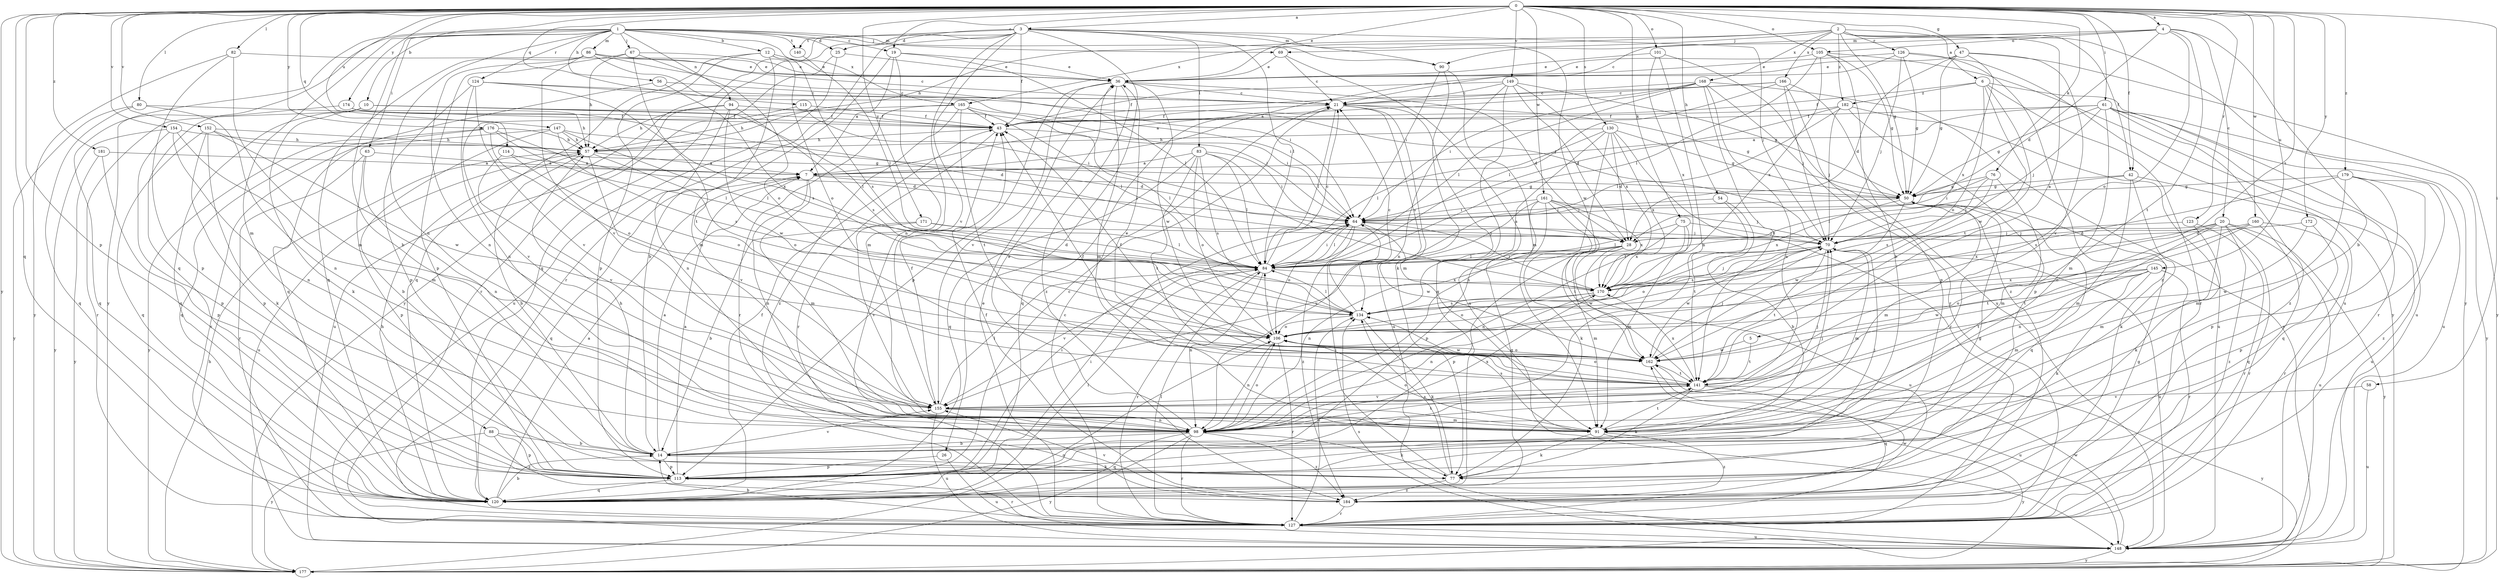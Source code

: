 strict digraph  {
0;
1;
2;
3;
4;
5;
6;
7;
10;
12;
14;
19;
20;
21;
25;
26;
28;
36;
42;
43;
47;
50;
54;
56;
57;
58;
61;
63;
64;
67;
69;
70;
75;
76;
77;
80;
82;
83;
84;
86;
88;
90;
91;
94;
98;
101;
105;
106;
113;
114;
115;
120;
123;
124;
126;
127;
130;
134;
140;
141;
145;
147;
148;
149;
152;
154;
155;
160;
161;
162;
165;
166;
168;
170;
171;
172;
174;
176;
177;
179;
181;
182;
184;
0 -> 3  [label=a];
0 -> 4  [label=a];
0 -> 10  [label=b];
0 -> 19  [label=c];
0 -> 36  [label=e];
0 -> 42  [label=f];
0 -> 47  [label=g];
0 -> 54  [label=h];
0 -> 58  [label=i];
0 -> 61  [label=i];
0 -> 75  [label=k];
0 -> 76  [label=k];
0 -> 80  [label=l];
0 -> 82  [label=l];
0 -> 101  [label=o];
0 -> 105  [label=o];
0 -> 113  [label=p];
0 -> 114  [label=q];
0 -> 115  [label=q];
0 -> 120  [label=q];
0 -> 123  [label=r];
0 -> 130  [label=s];
0 -> 134  [label=s];
0 -> 145  [label=u];
0 -> 147  [label=u];
0 -> 149  [label=v];
0 -> 152  [label=v];
0 -> 154  [label=v];
0 -> 160  [label=w];
0 -> 161  [label=w];
0 -> 171  [label=y];
0 -> 172  [label=y];
0 -> 174  [label=y];
0 -> 176  [label=y];
0 -> 177  [label=y];
0 -> 179  [label=z];
0 -> 181  [label=z];
1 -> 12  [label=b];
1 -> 14  [label=b];
1 -> 19  [label=c];
1 -> 25  [label=d];
1 -> 56  [label=h];
1 -> 63  [label=i];
1 -> 67  [label=j];
1 -> 69  [label=j];
1 -> 86  [label=m];
1 -> 88  [label=m];
1 -> 90  [label=m];
1 -> 94  [label=n];
1 -> 98  [label=n];
1 -> 120  [label=q];
1 -> 124  [label=r];
1 -> 140  [label=t];
1 -> 165  [label=x];
1 -> 177  [label=y];
2 -> 5  [label=a];
2 -> 6  [label=a];
2 -> 42  [label=f];
2 -> 50  [label=g];
2 -> 57  [label=h];
2 -> 69  [label=j];
2 -> 126  [label=r];
2 -> 165  [label=x];
2 -> 166  [label=x];
2 -> 168  [label=x];
2 -> 177  [label=y];
2 -> 182  [label=z];
3 -> 25  [label=d];
3 -> 26  [label=d];
3 -> 43  [label=f];
3 -> 70  [label=j];
3 -> 83  [label=l];
3 -> 84  [label=l];
3 -> 90  [label=m];
3 -> 98  [label=n];
3 -> 120  [label=q];
3 -> 127  [label=r];
3 -> 140  [label=t];
3 -> 155  [label=v];
3 -> 162  [label=w];
3 -> 177  [label=y];
4 -> 14  [label=b];
4 -> 20  [label=c];
4 -> 21  [label=c];
4 -> 28  [label=d];
4 -> 90  [label=m];
4 -> 105  [label=o];
4 -> 106  [label=o];
4 -> 141  [label=t];
5 -> 141  [label=t];
5 -> 162  [label=w];
6 -> 43  [label=f];
6 -> 106  [label=o];
6 -> 127  [label=r];
6 -> 141  [label=t];
6 -> 148  [label=u];
6 -> 162  [label=w];
6 -> 182  [label=z];
7 -> 50  [label=g];
7 -> 64  [label=i];
7 -> 91  [label=m];
7 -> 98  [label=n];
7 -> 120  [label=q];
10 -> 43  [label=f];
10 -> 64  [label=i];
10 -> 77  [label=k];
10 -> 84  [label=l];
10 -> 120  [label=q];
10 -> 127  [label=r];
12 -> 36  [label=e];
12 -> 91  [label=m];
12 -> 106  [label=o];
12 -> 113  [label=p];
12 -> 120  [label=q];
12 -> 134  [label=s];
14 -> 7  [label=a];
14 -> 57  [label=h];
14 -> 70  [label=j];
14 -> 77  [label=k];
14 -> 113  [label=p];
14 -> 155  [label=v];
19 -> 7  [label=a];
19 -> 14  [label=b];
19 -> 36  [label=e];
19 -> 84  [label=l];
19 -> 91  [label=m];
20 -> 70  [label=j];
20 -> 91  [label=m];
20 -> 98  [label=n];
20 -> 127  [label=r];
20 -> 141  [label=t];
20 -> 148  [label=u];
20 -> 170  [label=x];
20 -> 177  [label=y];
20 -> 184  [label=z];
21 -> 43  [label=f];
21 -> 50  [label=g];
21 -> 84  [label=l];
21 -> 91  [label=m];
21 -> 120  [label=q];
21 -> 134  [label=s];
21 -> 148  [label=u];
25 -> 36  [label=e];
25 -> 127  [label=r];
25 -> 148  [label=u];
26 -> 113  [label=p];
26 -> 148  [label=u];
28 -> 84  [label=l];
28 -> 91  [label=m];
28 -> 98  [label=n];
28 -> 113  [label=p];
28 -> 162  [label=w];
28 -> 127  [label=u];
36 -> 21  [label=c];
36 -> 28  [label=d];
36 -> 91  [label=m];
36 -> 113  [label=p];
36 -> 155  [label=v];
36 -> 162  [label=w];
36 -> 184  [label=z];
42 -> 50  [label=g];
42 -> 77  [label=k];
42 -> 84  [label=l];
42 -> 91  [label=m];
42 -> 148  [label=u];
43 -> 57  [label=h];
43 -> 84  [label=l];
43 -> 127  [label=r];
47 -> 28  [label=d];
47 -> 36  [label=e];
47 -> 50  [label=g];
47 -> 155  [label=v];
47 -> 170  [label=x];
47 -> 177  [label=y];
50 -> 64  [label=i];
50 -> 91  [label=m];
50 -> 120  [label=q];
50 -> 162  [label=w];
50 -> 170  [label=x];
54 -> 14  [label=b];
54 -> 64  [label=i];
54 -> 141  [label=t];
56 -> 21  [label=c];
56 -> 120  [label=q];
56 -> 134  [label=s];
57 -> 7  [label=a];
57 -> 14  [label=b];
57 -> 106  [label=o];
57 -> 148  [label=u];
57 -> 155  [label=v];
58 -> 148  [label=u];
58 -> 155  [label=v];
61 -> 7  [label=a];
61 -> 43  [label=f];
61 -> 50  [label=g];
61 -> 70  [label=j];
61 -> 91  [label=m];
61 -> 127  [label=r];
61 -> 148  [label=u];
61 -> 177  [label=y];
61 -> 184  [label=z];
63 -> 7  [label=a];
63 -> 98  [label=n];
63 -> 113  [label=p];
63 -> 127  [label=r];
64 -> 70  [label=j];
64 -> 84  [label=l];
64 -> 106  [label=o];
64 -> 162  [label=w];
64 -> 184  [label=z];
67 -> 36  [label=e];
67 -> 57  [label=h];
67 -> 106  [label=o];
67 -> 113  [label=p];
67 -> 141  [label=t];
69 -> 21  [label=c];
69 -> 36  [label=e];
69 -> 148  [label=u];
70 -> 84  [label=l];
70 -> 91  [label=m];
70 -> 106  [label=o];
70 -> 134  [label=s];
70 -> 141  [label=t];
70 -> 148  [label=u];
70 -> 162  [label=w];
75 -> 70  [label=j];
75 -> 84  [label=l];
75 -> 91  [label=m];
75 -> 98  [label=n];
75 -> 170  [label=x];
76 -> 50  [label=g];
76 -> 64  [label=i];
76 -> 70  [label=j];
76 -> 91  [label=m];
76 -> 134  [label=s];
77 -> 64  [label=i];
77 -> 134  [label=s];
77 -> 184  [label=z];
80 -> 43  [label=f];
80 -> 98  [label=n];
80 -> 120  [label=q];
80 -> 177  [label=y];
82 -> 36  [label=e];
82 -> 91  [label=m];
82 -> 113  [label=p];
82 -> 177  [label=y];
83 -> 7  [label=a];
83 -> 64  [label=i];
83 -> 84  [label=l];
83 -> 106  [label=o];
83 -> 120  [label=q];
83 -> 134  [label=s];
83 -> 141  [label=t];
83 -> 170  [label=x];
84 -> 21  [label=c];
84 -> 64  [label=i];
84 -> 98  [label=n];
84 -> 127  [label=r];
84 -> 155  [label=v];
84 -> 170  [label=x];
86 -> 21  [label=c];
86 -> 36  [label=e];
86 -> 64  [label=i];
86 -> 70  [label=j];
86 -> 98  [label=n];
86 -> 120  [label=q];
86 -> 155  [label=v];
88 -> 14  [label=b];
88 -> 113  [label=p];
88 -> 177  [label=y];
88 -> 184  [label=z];
90 -> 64  [label=i];
90 -> 77  [label=k];
90 -> 91  [label=m];
91 -> 77  [label=k];
91 -> 106  [label=o];
91 -> 134  [label=s];
91 -> 141  [label=t];
91 -> 177  [label=y];
91 -> 184  [label=z];
94 -> 43  [label=f];
94 -> 57  [label=h];
94 -> 98  [label=n];
94 -> 134  [label=s];
94 -> 148  [label=u];
94 -> 162  [label=w];
98 -> 14  [label=b];
98 -> 36  [label=e];
98 -> 70  [label=j];
98 -> 77  [label=k];
98 -> 106  [label=o];
98 -> 120  [label=q];
98 -> 127  [label=r];
98 -> 141  [label=t];
98 -> 170  [label=x];
98 -> 177  [label=y];
98 -> 184  [label=z];
101 -> 36  [label=e];
101 -> 98  [label=n];
101 -> 148  [label=u];
101 -> 170  [label=x];
105 -> 14  [label=b];
105 -> 36  [label=e];
105 -> 50  [label=g];
105 -> 84  [label=l];
105 -> 170  [label=x];
105 -> 177  [label=y];
106 -> 84  [label=l];
106 -> 98  [label=n];
106 -> 127  [label=r];
106 -> 162  [label=w];
113 -> 7  [label=a];
113 -> 21  [label=c];
113 -> 50  [label=g];
113 -> 64  [label=i];
113 -> 120  [label=q];
113 -> 127  [label=r];
114 -> 7  [label=a];
114 -> 106  [label=o];
114 -> 155  [label=v];
115 -> 43  [label=f];
115 -> 64  [label=i];
115 -> 155  [label=v];
120 -> 7  [label=a];
120 -> 14  [label=b];
120 -> 43  [label=f];
120 -> 57  [label=h];
120 -> 64  [label=i];
120 -> 84  [label=l];
123 -> 70  [label=j];
123 -> 77  [label=k];
123 -> 127  [label=r];
124 -> 21  [label=c];
124 -> 64  [label=i];
124 -> 98  [label=n];
124 -> 113  [label=p];
124 -> 155  [label=v];
124 -> 170  [label=x];
126 -> 7  [label=a];
126 -> 36  [label=e];
126 -> 50  [label=g];
126 -> 70  [label=j];
126 -> 148  [label=u];
126 -> 184  [label=z];
127 -> 14  [label=b];
127 -> 21  [label=c];
127 -> 36  [label=e];
127 -> 50  [label=g];
127 -> 84  [label=l];
127 -> 134  [label=s];
127 -> 148  [label=u];
127 -> 162  [label=w];
130 -> 28  [label=d];
130 -> 50  [label=g];
130 -> 57  [label=h];
130 -> 84  [label=l];
130 -> 98  [label=n];
130 -> 127  [label=r];
130 -> 134  [label=s];
130 -> 170  [label=x];
134 -> 21  [label=c];
134 -> 77  [label=k];
134 -> 84  [label=l];
134 -> 106  [label=o];
140 -> 84  [label=l];
141 -> 36  [label=e];
141 -> 43  [label=f];
141 -> 77  [label=k];
141 -> 106  [label=o];
141 -> 120  [label=q];
141 -> 155  [label=v];
141 -> 170  [label=x];
141 -> 177  [label=y];
145 -> 77  [label=k];
145 -> 91  [label=m];
145 -> 106  [label=o];
145 -> 127  [label=r];
145 -> 141  [label=t];
145 -> 162  [label=w];
145 -> 170  [label=x];
147 -> 14  [label=b];
147 -> 28  [label=d];
147 -> 57  [label=h];
147 -> 84  [label=l];
147 -> 127  [label=r];
147 -> 134  [label=s];
148 -> 134  [label=s];
148 -> 162  [label=w];
148 -> 177  [label=y];
149 -> 21  [label=c];
149 -> 28  [label=d];
149 -> 43  [label=f];
149 -> 50  [label=g];
149 -> 98  [label=n];
149 -> 120  [label=q];
149 -> 170  [label=x];
152 -> 50  [label=g];
152 -> 57  [label=h];
152 -> 77  [label=k];
152 -> 113  [label=p];
152 -> 120  [label=q];
152 -> 162  [label=w];
154 -> 57  [label=h];
154 -> 91  [label=m];
154 -> 98  [label=n];
154 -> 113  [label=p];
154 -> 177  [label=y];
155 -> 43  [label=f];
155 -> 70  [label=j];
155 -> 84  [label=l];
155 -> 91  [label=m];
155 -> 98  [label=n];
155 -> 148  [label=u];
160 -> 28  [label=d];
160 -> 106  [label=o];
160 -> 120  [label=q];
160 -> 127  [label=r];
160 -> 141  [label=t];
161 -> 64  [label=i];
161 -> 70  [label=j];
161 -> 77  [label=k];
161 -> 113  [label=p];
161 -> 120  [label=q];
161 -> 141  [label=t];
161 -> 155  [label=v];
161 -> 170  [label=x];
162 -> 43  [label=f];
162 -> 70  [label=j];
162 -> 106  [label=o];
162 -> 141  [label=t];
162 -> 148  [label=u];
165 -> 43  [label=f];
165 -> 57  [label=h];
165 -> 64  [label=i];
165 -> 84  [label=l];
165 -> 127  [label=r];
165 -> 141  [label=t];
165 -> 184  [label=z];
166 -> 21  [label=c];
166 -> 43  [label=f];
166 -> 70  [label=j];
166 -> 84  [label=l];
166 -> 113  [label=p];
166 -> 184  [label=z];
168 -> 7  [label=a];
168 -> 21  [label=c];
168 -> 64  [label=i];
168 -> 84  [label=l];
168 -> 98  [label=n];
168 -> 127  [label=r];
168 -> 141  [label=t];
168 -> 177  [label=y];
170 -> 64  [label=i];
170 -> 70  [label=j];
170 -> 98  [label=n];
170 -> 106  [label=o];
170 -> 134  [label=s];
171 -> 14  [label=b];
171 -> 70  [label=j];
171 -> 84  [label=l];
171 -> 155  [label=v];
172 -> 28  [label=d];
172 -> 113  [label=p];
172 -> 162  [label=w];
174 -> 28  [label=d];
174 -> 43  [label=f];
174 -> 57  [label=h];
174 -> 120  [label=q];
176 -> 28  [label=d];
176 -> 57  [label=h];
176 -> 84  [label=l];
176 -> 106  [label=o];
176 -> 120  [label=q];
176 -> 177  [label=y];
177 -> 57  [label=h];
177 -> 106  [label=o];
179 -> 50  [label=g];
179 -> 91  [label=m];
179 -> 113  [label=p];
179 -> 120  [label=q];
179 -> 134  [label=s];
179 -> 184  [label=z];
181 -> 7  [label=a];
181 -> 113  [label=p];
181 -> 177  [label=y];
182 -> 43  [label=f];
182 -> 64  [label=i];
182 -> 70  [label=j];
182 -> 84  [label=l];
182 -> 113  [label=p];
182 -> 148  [label=u];
184 -> 43  [label=f];
184 -> 127  [label=r];
184 -> 155  [label=v];
}
